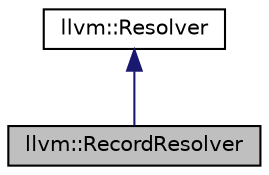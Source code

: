 digraph "llvm::RecordResolver"
{
 // LATEX_PDF_SIZE
  bgcolor="transparent";
  edge [fontname="Helvetica",fontsize="10",labelfontname="Helvetica",labelfontsize="10"];
  node [fontname="Helvetica",fontsize="10",shape=record];
  Node1 [label="llvm::RecordResolver",height=0.2,width=0.4,color="black", fillcolor="grey75", style="filled", fontcolor="black",tooltip="Resolve all variables from a record except for unset variables."];
  Node2 -> Node1 [dir="back",color="midnightblue",fontsize="10",style="solid",fontname="Helvetica"];
  Node2 [label="llvm::Resolver",height=0.2,width=0.4,color="black",URL="$classllvm_1_1Resolver.html",tooltip="Interface for looking up the initializer for a variable name, used by Init::resolveReferences."];
}
